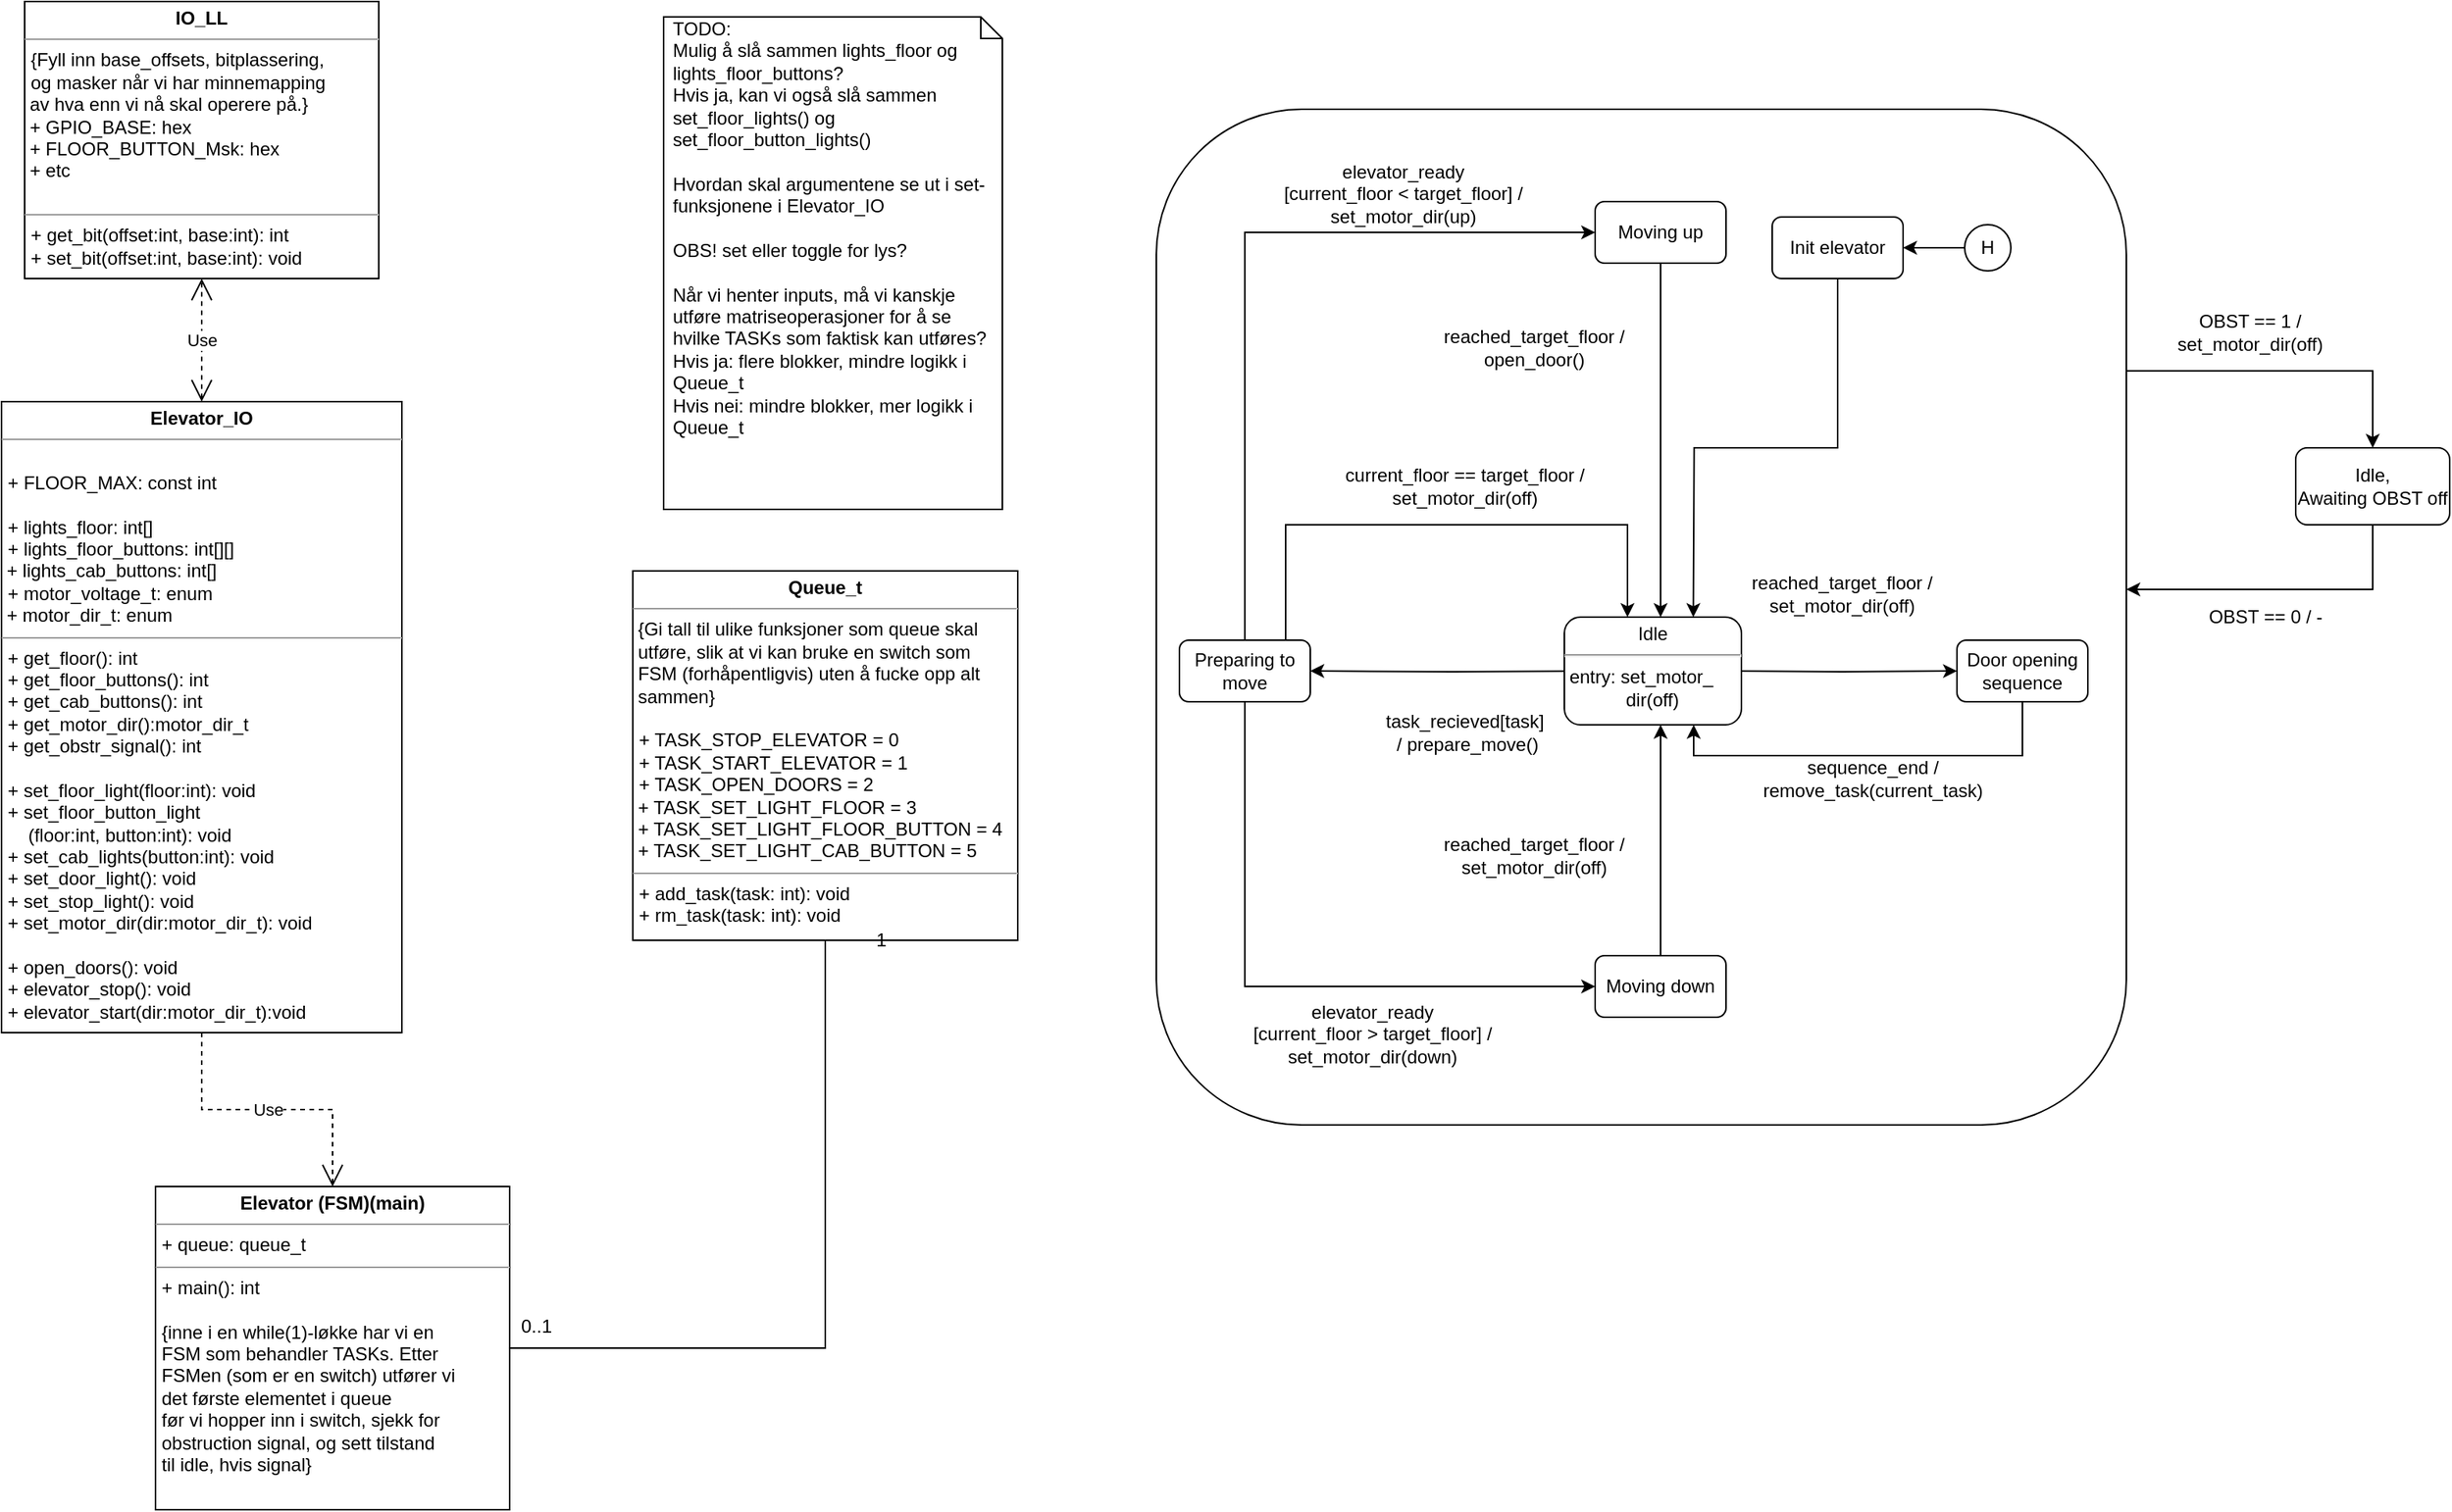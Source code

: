 <mxfile version="12.6.2" type="github"><diagram name="Page-1" id="c4acf3e9-155e-7222-9cf6-157b1a14988f"><mxGraphModel dx="1360" dy="765" grid="1" gridSize="10" guides="1" tooltips="1" connect="1" arrows="1" fold="1" page="1" pageScale="1" pageWidth="850" pageHeight="1100" background="#ffffff" math="0" shadow="0"><root><mxCell id="0"/><mxCell id="1" parent="0"/><mxCell id="We6MQ3kwqQ-1xuDOWMcz-102" value="" style="rounded=1;whiteSpace=wrap;html=1;shadow=0;glass=0;comic=0;" vertex="1" parent="1"><mxGeometry x="840" y="100" width="630" height="660" as="geometry"/></mxCell><mxCell id="5d2195bd80daf111-18" value="&lt;p style=&quot;margin: 0px ; margin-top: 4px ; text-align: center&quot;&gt;&lt;b&gt;Elevator_IO&lt;/b&gt;&lt;/p&gt;&lt;hr size=&quot;1&quot;&gt;&lt;br&gt;&lt;p style=&quot;margin: 0px ; margin-left: 4px&quot;&gt;+ FLOOR_MAX: const int&lt;/p&gt;&lt;p style=&quot;margin: 0px ; margin-left: 4px&quot;&gt;&lt;br&gt;&lt;/p&gt;&lt;p style=&quot;margin: 0px ; margin-left: 4px&quot;&gt;+ lights_floor: int[]&lt;/p&gt;&lt;p style=&quot;margin: 0px ; margin-left: 4px&quot;&gt;+ lights_floor_buttons: int[][]&lt;/p&gt;&amp;nbsp;+ lights_cab_buttons: int[]&lt;br&gt;&lt;p style=&quot;margin: 0px ; margin-left: 4px&quot;&gt;+ motor_voltage_t: enum&lt;/p&gt;&amp;nbsp;+ motor_dir_t: enum&lt;hr size=&quot;1&quot;&gt;&lt;p style=&quot;margin: 0px ; margin-left: 4px&quot;&gt;+ get_floor(): int&lt;/p&gt;&lt;p style=&quot;margin: 0px ; margin-left: 4px&quot;&gt;+ get_floor_buttons(): int&lt;/p&gt;&lt;p style=&quot;margin: 0px ; margin-left: 4px&quot;&gt;+ get_cab_buttons(): int&lt;br&gt;&lt;/p&gt;&lt;p style=&quot;margin: 0px ; margin-left: 4px&quot;&gt;+ get_motor_dir():motor_dir_t&lt;/p&gt;&lt;p style=&quot;margin: 0px ; margin-left: 4px&quot;&gt;+ get_obstr_signal(): int&lt;/p&gt;&lt;p style=&quot;margin: 0px ; margin-left: 4px&quot;&gt;&lt;br&gt;&lt;/p&gt;&lt;p style=&quot;margin: 0px ; margin-left: 4px&quot;&gt;+ set_floor_light(floor:int): void&lt;/p&gt;&lt;p style=&quot;margin: 0px ; margin-left: 4px&quot;&gt;+ set_floor_button_light&lt;/p&gt;&lt;p style=&quot;margin: 0px ; margin-left: 4px&quot;&gt;&amp;nbsp;&amp;nbsp;&amp;nbsp; (floor:int, button:int): void&lt;/p&gt;&lt;p style=&quot;margin: 0px ; margin-left: 4px&quot;&gt;+ set_cab_lights(button:int): void&lt;/p&gt;&lt;p style=&quot;margin: 0px ; margin-left: 4px&quot;&gt;+ set_door_light(): void&lt;/p&gt;&lt;p style=&quot;margin: 0px ; margin-left: 4px&quot;&gt;+ set_stop_light(): void&lt;/p&gt;&lt;p style=&quot;margin: 0px ; margin-left: 4px&quot;&gt;+ set_motor_dir(dir:motor_dir_t): void&lt;br&gt;&lt;/p&gt;&lt;p style=&quot;margin: 0px ; margin-left: 4px&quot;&gt;&lt;br&gt;&lt;/p&gt;&lt;p style=&quot;margin: 0px ; margin-left: 4px&quot;&gt;+ open_doors(): void&lt;/p&gt;&lt;p style=&quot;margin: 0px ; margin-left: 4px&quot;&gt;+ elevator_stop(): void&lt;/p&gt;&lt;p style=&quot;margin: 0px ; margin-left: 4px&quot;&gt;+ elevator_start(dir:motor_dir_t):void&lt;br&gt;&lt;/p&gt;" style="verticalAlign=top;align=left;overflow=fill;fontSize=12;fontFamily=Helvetica;html=1;rounded=0;shadow=0;comic=0;labelBackgroundColor=none;strokeWidth=1" parent="1" vertex="1"><mxGeometry x="90" y="290" width="260" height="410" as="geometry"/></mxCell><mxCell id="rIhJGZzGCQhaWJp5LzbU-6" value="&lt;p style=&quot;margin: 0px ; margin-top: 4px ; text-align: center&quot;&gt;&lt;b&gt;IO_LL&lt;br&gt;&lt;/b&gt;&lt;/p&gt;&lt;hr size=&quot;1&quot;&gt;&lt;p style=&quot;margin: 0px ; margin-left: 4px&quot;&gt;{Fyll inn base_offsets, bitplassering,&lt;/p&gt;&lt;p style=&quot;margin: 0px ; margin-left: 4px&quot;&gt;og masker når vi har minnemapping&lt;/p&gt;&lt;div&gt;&amp;nbsp;av hva enn vi nå skal operere på.}&lt;/div&gt;&lt;div&gt;&amp;nbsp;+ GPIO_BASE: hex&lt;br&gt;&lt;/div&gt;&lt;div&gt;&amp;nbsp;+ FLOOR_BUTTON_Msk: hex&lt;br&gt;&lt;/div&gt;&lt;div&gt;&amp;nbsp;+ etc &lt;br&gt;&lt;/div&gt;&lt;div&gt;&lt;br&gt;&lt;/div&gt;&lt;hr size=&quot;1&quot;&gt;&lt;p style=&quot;margin: 0px ; margin-left: 4px&quot;&gt;+ get_bit(offset:int, base:int): int&lt;/p&gt;&lt;p style=&quot;margin: 0px ; margin-left: 4px&quot;&gt;+ set_bit(offset:int, base:int): void&lt;/p&gt;&lt;p style=&quot;margin: 0px ; margin-left: 4px&quot;&gt;&lt;br&gt;&lt;/p&gt;" style="verticalAlign=top;align=left;overflow=fill;fontSize=12;fontFamily=Helvetica;html=1;rounded=0;shadow=0;comic=0;labelBackgroundColor=none;strokeWidth=1" parent="1" vertex="1"><mxGeometry x="105" y="30" width="230" height="180" as="geometry"/></mxCell><mxCell id="rIhJGZzGCQhaWJp5LzbU-28" value="&lt;p style=&quot;margin: 0px ; margin-top: 4px ; text-align: center&quot;&gt;&lt;b&gt;Elevator (FSM)(main)&lt;br&gt;&lt;/b&gt;&lt;/p&gt;&lt;hr size=&quot;1&quot;&gt;&lt;p style=&quot;margin: 0px ; margin-left: 4px&quot;&gt;+ queue: queue_t&lt;br&gt;&lt;/p&gt;&lt;hr size=&quot;1&quot;&gt;&lt;p style=&quot;margin: 0px ; margin-left: 4px&quot;&gt;+ main(): int&lt;/p&gt;&lt;p style=&quot;margin: 0px ; margin-left: 4px&quot;&gt;&lt;br&gt;&lt;/p&gt;&lt;p style=&quot;margin: 0px ; margin-left: 4px&quot;&gt;{inne i en while(1)-løkke har vi en&lt;/p&gt;&lt;p style=&quot;margin: 0px ; margin-left: 4px&quot;&gt;FSM som behandler TASKs. Etter&lt;/p&gt;&lt;p style=&quot;margin: 0px ; margin-left: 4px&quot;&gt;FSMen (som er en switch) utfører vi&lt;/p&gt;&lt;p style=&quot;margin: 0px ; margin-left: 4px&quot;&gt;det første elementet i queue&lt;/p&gt;&lt;p style=&quot;margin: 0px ; margin-left: 4px&quot;&gt;før vi hopper inn i switch, sjekk for&lt;/p&gt;&lt;p style=&quot;margin: 0px ; margin-left: 4px&quot;&gt;obstruction signal, og sett tilstand&lt;/p&gt;&lt;p style=&quot;margin: 0px ; margin-left: 4px&quot;&gt;til idle, hvis signal}&lt;br&gt;&lt;/p&gt;&lt;p style=&quot;margin: 0px ; margin-left: 4px&quot;&gt;&lt;br&gt;&lt;/p&gt;&lt;p style=&quot;margin: 0px ; margin-left: 4px&quot;&gt;&lt;br&gt;&lt;/p&gt;" style="verticalAlign=top;align=left;overflow=fill;fontSize=12;fontFamily=Helvetica;html=1;rounded=0;shadow=0;comic=0;labelBackgroundColor=none;strokeWidth=1" parent="1" vertex="1"><mxGeometry x="190" y="800" width="230" height="210" as="geometry"/></mxCell><mxCell id="rIhJGZzGCQhaWJp5LzbU-29" value="&lt;p style=&quot;margin: 0px ; margin-top: 4px ; text-align: center&quot;&gt;&lt;b&gt;Queue_t&lt;br&gt;&lt;/b&gt;&lt;/p&gt;&lt;hr size=&quot;1&quot;&gt;&lt;div&gt;&amp;nbsp;{Gi tall til ulike funksjoner som queue skal&lt;/div&gt;&lt;div&gt;&amp;nbsp;utføre, slik at vi kan bruke en switch som&lt;/div&gt;&lt;div&gt;&amp;nbsp;FSM (forhåpentligvis) uten å fucke opp alt&lt;/div&gt;&lt;div&gt;&amp;nbsp;sammen}&lt;/div&gt;&lt;p style=&quot;margin: 0px ; margin-left: 4px&quot;&gt;&lt;br&gt;&lt;/p&gt;&lt;p style=&quot;margin: 0px ; margin-left: 4px&quot;&gt;+ TASK_STOP_ELEVATOR = 0&lt;br&gt;&lt;/p&gt;&lt;p style=&quot;margin: 0px ; margin-left: 4px&quot;&gt;+ TASK_START_ELEVATOR = 1&lt;br&gt;&lt;/p&gt;&lt;p style=&quot;margin: 0px ; margin-left: 4px&quot;&gt;+ TASK_OPEN_DOORS = 2&lt;br&gt;&lt;/p&gt;&lt;div&gt;&amp;nbsp;+ TASK_SET_LIGHT_FLOOR = 3&lt;br&gt;&lt;/div&gt;&lt;div&gt;&amp;nbsp;+ TASK_SET_LIGHT_FLOOR_BUTTON = 4&lt;br&gt;&lt;/div&gt;&lt;div&gt;&amp;nbsp;+ TASK_SET_LIGHT_CAB_BUTTON = 5&lt;br&gt;&lt;/div&gt;&lt;hr size=&quot;1&quot;&gt;&lt;p style=&quot;margin: 0px ; margin-left: 4px&quot;&gt;+ add_task(task: int): void&lt;/p&gt;&lt;p style=&quot;margin: 0px ; margin-left: 4px&quot;&gt;+ rm_task(task: int): void&lt;/p&gt;&lt;p style=&quot;margin: 0px ; margin-left: 4px&quot;&gt;&lt;br&gt;&lt;/p&gt;" style="verticalAlign=top;align=left;overflow=fill;fontSize=12;fontFamily=Helvetica;html=1;rounded=0;shadow=0;comic=0;labelBackgroundColor=none;strokeWidth=1" parent="1" vertex="1"><mxGeometry x="500" y="400" width="250" height="240" as="geometry"/></mxCell><mxCell id="E3FCNjhZ2y0T8DLhMkyU-29" value="Use" style="endArrow=open;endSize=12;dashed=1;html=1;exitX=0.5;exitY=1;exitDx=0;exitDy=0;entryX=0.5;entryY=0;entryDx=0;entryDy=0;rounded=0;startArrow=none;startFill=0;" parent="1" source="5d2195bd80daf111-18" target="rIhJGZzGCQhaWJp5LzbU-28" edge="1"><mxGeometry width="160" relative="1" as="geometry"><mxPoint x="90" y="1030" as="sourcePoint"/><mxPoint x="250" y="1030" as="targetPoint"/><Array as="points"><mxPoint x="220" y="750"/><mxPoint x="305" y="750"/></Array></mxGeometry></mxCell><mxCell id="E3FCNjhZ2y0T8DLhMkyU-30" value="" style="endArrow=none;endSize=12;html=1;exitX=0.5;exitY=1;exitDx=0;exitDy=0;entryX=1;entryY=0.5;entryDx=0;entryDy=0;rounded=0;endFill=0;" parent="1" source="rIhJGZzGCQhaWJp5LzbU-29" target="rIhJGZzGCQhaWJp5LzbU-28" edge="1"><mxGeometry x="0.5" width="160" relative="1" as="geometry"><mxPoint x="90" y="1030" as="sourcePoint"/><mxPoint x="250" y="1030" as="targetPoint"/><Array as="points"><mxPoint x="625" y="905"/></Array><mxPoint as="offset"/></mxGeometry></mxCell><mxCell id="E3FCNjhZ2y0T8DLhMkyU-36" value="Use" style="endArrow=open;endSize=12;dashed=1;html=1;strokeWidth=1;entryX=0.5;entryY=1;entryDx=0;entryDy=0;exitX=0.5;exitY=0;exitDx=0;exitDy=0;startArrow=open;startSize=12;startFill=0;rounded=0;" parent="1" source="5d2195bd80daf111-18" target="rIhJGZzGCQhaWJp5LzbU-6" edge="1"><mxGeometry width="160" relative="1" as="geometry"><mxPoint x="90" y="1030" as="sourcePoint"/><mxPoint x="250" y="1030" as="targetPoint"/></mxGeometry></mxCell><mxCell id="E3FCNjhZ2y0T8DLhMkyU-37" value="&lt;p style=&quot;margin: 0px ; margin-left: 4px&quot;&gt;TODO:&lt;/p&gt;&lt;p style=&quot;margin: 0px ; margin-left: 4px&quot;&gt;Mulig å slå sammen lights_floor og lights_floor_buttons?&lt;/p&gt;&lt;p style=&quot;margin: 0px ; margin-left: 4px&quot;&gt;Hvis ja, kan vi også slå sammen set_floor_lights() og set_floor_button_lights()&lt;/p&gt;&lt;p style=&quot;margin: 0px ; margin-left: 4px&quot;&gt;&lt;br&gt;&lt;/p&gt;&lt;p style=&quot;margin: 0px ; margin-left: 4px&quot;&gt;Hvordan skal argumentene se ut i set-funksjonene i Elevator_IO&lt;/p&gt;&lt;p style=&quot;margin: 0px ; margin-left: 4px&quot;&gt;&lt;br&gt;&lt;/p&gt;&lt;p style=&quot;margin: 0px ; margin-left: 4px&quot;&gt;OBS! set eller toggle for lys?&lt;/p&gt;&lt;p style=&quot;margin: 0px ; margin-left: 4px&quot;&gt;&lt;br&gt;&lt;/p&gt;&lt;p style=&quot;margin: 0px ; margin-left: 4px&quot;&gt;Når vi henter inputs, må vi kanskje&lt;/p&gt;&lt;p style=&quot;margin: 0px ; margin-left: 4px&quot;&gt;utføre matriseoperasjoner for å se&lt;/p&gt;&lt;p style=&quot;margin: 0px ; margin-left: 4px&quot;&gt;hvilke TASKs som faktisk kan utføres?&lt;br&gt;&lt;/p&gt;&lt;p style=&quot;margin: 0px ; margin-left: 4px&quot;&gt;Hvis ja: flere blokker, mindre logikk i Queue_t&lt;/p&gt;&lt;p style=&quot;margin: 0px ; margin-left: 4px&quot;&gt;Hvis nei: mindre blokker, mer logikk i Queue_t&lt;br&gt;&lt;/p&gt;" style="shape=note;whiteSpace=wrap;html=1;size=14;verticalAlign=top;align=left;spacingTop=-6;" parent="1" vertex="1"><mxGeometry x="520" y="40" width="220" height="320" as="geometry"/></mxCell><mxCell id="E3FCNjhZ2y0T8DLhMkyU-40" value="0..1" style="text;html=1;align=center;verticalAlign=middle;resizable=0;points=[];autosize=1;" parent="1" vertex="1"><mxGeometry x="417" y="881" width="40" height="20" as="geometry"/></mxCell><mxCell id="E3FCNjhZ2y0T8DLhMkyU-41" value="1" style="text;html=1;align=center;verticalAlign=middle;resizable=0;points=[];autosize=1;" parent="1" vertex="1"><mxGeometry x="651" y="630" width="20" height="20" as="geometry"/></mxCell><mxCell id="Fhqkq1UOQx8cXXpCBCW_-116" style="edgeStyle=orthogonalEdgeStyle;curved=1;orthogonalLoop=1;jettySize=auto;html=1;entryX=0;entryY=0.5;entryDx=0;entryDy=0;startArrow=none;startFill=0;endArrow=classic;endFill=1;exitX=0;exitY=0.5;exitDx=0;exitDy=0;" parent="1" target="Fhqkq1UOQx8cXXpCBCW_-106" edge="1"><mxGeometry relative="1" as="geometry"><Array as="points"><mxPoint x="870" y="705"/><mxPoint x="870" y="205"/></Array><mxPoint x="920" y="705" as="sourcePoint"/></mxGeometry></mxCell><mxCell id="Fhqkq1UOQx8cXXpCBCW_-125" style="edgeStyle=orthogonalEdgeStyle;curved=1;orthogonalLoop=1;jettySize=auto;html=1;exitX=1;exitY=1;exitDx=0;exitDy=0;entryX=1;entryY=0.5;entryDx=0;entryDy=0;startArrow=none;startFill=0;endArrow=classic;endFill=1;" parent="1" source="Fhqkq1UOQx8cXXpCBCW_-37" edge="1"><mxGeometry relative="1" as="geometry"><Array as="points"><mxPoint x="1269" y="765"/><mxPoint x="1670" y="765"/><mxPoint x="1670" y="205"/></Array><mxPoint x="1300" y="205" as="targetPoint"/></mxGeometry></mxCell><mxCell id="We6MQ3kwqQ-1xuDOWMcz-8" style="edgeStyle=orthogonalEdgeStyle;rounded=0;orthogonalLoop=1;jettySize=auto;html=1;entryX=0.5;entryY=0;entryDx=0;entryDy=0;exitX=1;exitY=0.267;exitDx=0;exitDy=0;exitPerimeter=0;" edge="1" parent="1" source="We6MQ3kwqQ-1xuDOWMcz-102" target="We6MQ3kwqQ-1xuDOWMcz-3"><mxGeometry relative="1" as="geometry"><mxPoint x="1510" y="270" as="sourcePoint"/><Array as="points"><mxPoint x="1470" y="270"/><mxPoint x="1630" y="270"/></Array></mxGeometry></mxCell><mxCell id="We6MQ3kwqQ-1xuDOWMcz-7" style="edgeStyle=orthogonalEdgeStyle;rounded=0;orthogonalLoop=1;jettySize=auto;html=1;exitX=0.5;exitY=1;exitDx=0;exitDy=0;" edge="1" parent="1" source="We6MQ3kwqQ-1xuDOWMcz-3" target="We6MQ3kwqQ-1xuDOWMcz-102"><mxGeometry relative="1" as="geometry"><mxPoint x="1610" y="412" as="targetPoint"/><Array as="points"><mxPoint x="1630" y="412"/></Array></mxGeometry></mxCell><mxCell id="We6MQ3kwqQ-1xuDOWMcz-3" value="&lt;div&gt;Idle,&lt;br&gt;&lt;/div&gt;&lt;div&gt;Awaiting OBST off&lt;/div&gt;" style="rounded=1;whiteSpace=wrap;html=1;" vertex="1" parent="1"><mxGeometry x="1580" y="320" width="100" height="50" as="geometry"/></mxCell><mxCell id="We6MQ3kwqQ-1xuDOWMcz-5" value="&lt;div&gt;OBST == 1 /&lt;/div&gt;&lt;div&gt;set_motor_dir(off)&lt;/div&gt;" style="text;html=1;align=center;verticalAlign=middle;resizable=0;points=[];autosize=1;" vertex="1" parent="1"><mxGeometry x="1490" y="230" width="120" height="30" as="geometry"/></mxCell><mxCell id="We6MQ3kwqQ-1xuDOWMcz-9" value="OBST == 0 / -" style="text;html=1;align=center;verticalAlign=middle;resizable=0;points=[];autosize=1;" vertex="1" parent="1"><mxGeometry x="1510" y="420" width="100" height="20" as="geometry"/></mxCell><mxCell id="We6MQ3kwqQ-1xuDOWMcz-77" style="edgeStyle=orthogonalEdgeStyle;rounded=0;orthogonalLoop=1;jettySize=auto;html=1;exitX=0;exitY=0.5;exitDx=0;exitDy=0;entryX=1;entryY=0.5;entryDx=0;entryDy=0;" edge="1" parent="1" source="We6MQ3kwqQ-1xuDOWMcz-78" target="We6MQ3kwqQ-1xuDOWMcz-91"><mxGeometry relative="1" as="geometry"/></mxCell><mxCell id="We6MQ3kwqQ-1xuDOWMcz-78" value="H" style="ellipse;whiteSpace=wrap;html=1;aspect=fixed;" vertex="1" parent="1"><mxGeometry x="1365" y="175" width="30" height="30" as="geometry"/></mxCell><mxCell id="We6MQ3kwqQ-1xuDOWMcz-79" value="" style="edgeStyle=orthogonalEdgeStyle;rounded=0;orthogonalLoop=1;jettySize=auto;html=1;" edge="1" parent="1" target="We6MQ3kwqQ-1xuDOWMcz-87"><mxGeometry relative="1" as="geometry"><mxPoint x="1210" y="465" as="sourcePoint"/></mxGeometry></mxCell><mxCell id="We6MQ3kwqQ-1xuDOWMcz-80" value="" style="edgeStyle=orthogonalEdgeStyle;rounded=0;orthogonalLoop=1;jettySize=auto;html=1;" edge="1" parent="1" target="We6MQ3kwqQ-1xuDOWMcz-85"><mxGeometry relative="1" as="geometry"><mxPoint x="1125" y="465" as="sourcePoint"/></mxGeometry></mxCell><mxCell id="We6MQ3kwqQ-1xuDOWMcz-82" style="edgeStyle=orthogonalEdgeStyle;rounded=0;orthogonalLoop=1;jettySize=auto;html=1;exitX=0.5;exitY=0;exitDx=0;exitDy=0;entryX=0;entryY=0.5;entryDx=0;entryDy=0;" edge="1" parent="1" source="We6MQ3kwqQ-1xuDOWMcz-85" target="We6MQ3kwqQ-1xuDOWMcz-89"><mxGeometry relative="1" as="geometry"/></mxCell><mxCell id="We6MQ3kwqQ-1xuDOWMcz-83" style="edgeStyle=orthogonalEdgeStyle;rounded=0;orthogonalLoop=1;jettySize=auto;html=1;exitX=0.5;exitY=1;exitDx=0;exitDy=0;entryX=0;entryY=0.5;entryDx=0;entryDy=0;" edge="1" parent="1" source="We6MQ3kwqQ-1xuDOWMcz-85" target="We6MQ3kwqQ-1xuDOWMcz-93"><mxGeometry relative="1" as="geometry"/></mxCell><mxCell id="We6MQ3kwqQ-1xuDOWMcz-84" style="edgeStyle=orthogonalEdgeStyle;rounded=0;orthogonalLoop=1;jettySize=auto;html=1;exitX=0.75;exitY=0;exitDx=0;exitDy=0;entryX=0.25;entryY=0;entryDx=0;entryDy=0;" edge="1" parent="1" source="We6MQ3kwqQ-1xuDOWMcz-85"><mxGeometry relative="1" as="geometry"><Array as="points"><mxPoint x="924" y="370"/><mxPoint x="1146" y="370"/></Array><mxPoint x="1146" y="430" as="targetPoint"/></mxGeometry></mxCell><mxCell id="We6MQ3kwqQ-1xuDOWMcz-85" value="Preparing to move" style="rounded=1;whiteSpace=wrap;html=1;shadow=0;glass=0;comic=0;" vertex="1" parent="1"><mxGeometry x="855" y="445" width="85" height="40" as="geometry"/></mxCell><mxCell id="We6MQ3kwqQ-1xuDOWMcz-86" style="edgeStyle=orthogonalEdgeStyle;rounded=0;orthogonalLoop=1;jettySize=auto;html=1;exitX=0.5;exitY=1;exitDx=0;exitDy=0;entryX=0.75;entryY=1;entryDx=0;entryDy=0;" edge="1" parent="1" source="We6MQ3kwqQ-1xuDOWMcz-87"><mxGeometry relative="1" as="geometry"><Array as="points"><mxPoint x="1403" y="520"/><mxPoint x="1189" y="520"/></Array><mxPoint x="1189" y="500" as="targetPoint"/></mxGeometry></mxCell><mxCell id="We6MQ3kwqQ-1xuDOWMcz-87" value="Door opening sequence" style="rounded=1;whiteSpace=wrap;html=1;shadow=0;glass=0;comic=0;" vertex="1" parent="1"><mxGeometry x="1360" y="445" width="85" height="40" as="geometry"/></mxCell><mxCell id="We6MQ3kwqQ-1xuDOWMcz-88" style="edgeStyle=orthogonalEdgeStyle;rounded=0;orthogonalLoop=1;jettySize=auto;html=1;exitX=0.5;exitY=1;exitDx=0;exitDy=0;" edge="1" parent="1" source="We6MQ3kwqQ-1xuDOWMcz-89"><mxGeometry relative="1" as="geometry"><mxPoint x="1167.5" y="430" as="targetPoint"/></mxGeometry></mxCell><mxCell id="We6MQ3kwqQ-1xuDOWMcz-89" value="Moving up" style="rounded=1;whiteSpace=wrap;html=1;shadow=0;glass=0;comic=0;" vertex="1" parent="1"><mxGeometry x="1125" y="160" width="85" height="40" as="geometry"/></mxCell><mxCell id="We6MQ3kwqQ-1xuDOWMcz-90" style="edgeStyle=orthogonalEdgeStyle;rounded=0;orthogonalLoop=1;jettySize=auto;html=1;exitX=0.5;exitY=1;exitDx=0;exitDy=0;entryX=0.75;entryY=0;entryDx=0;entryDy=0;" edge="1" parent="1" source="We6MQ3kwqQ-1xuDOWMcz-91"><mxGeometry relative="1" as="geometry"><mxPoint x="1188.75" y="430" as="targetPoint"/></mxGeometry></mxCell><mxCell id="We6MQ3kwqQ-1xuDOWMcz-91" value="Init elevator" style="rounded=1;whiteSpace=wrap;html=1;shadow=0;glass=0;comic=0;" vertex="1" parent="1"><mxGeometry x="1240" y="170" width="85" height="40" as="geometry"/></mxCell><mxCell id="We6MQ3kwqQ-1xuDOWMcz-92" style="edgeStyle=orthogonalEdgeStyle;rounded=0;orthogonalLoop=1;jettySize=auto;html=1;exitX=0.5;exitY=0;exitDx=0;exitDy=0;entryX=0.5;entryY=1;entryDx=0;entryDy=0;" edge="1" parent="1" source="We6MQ3kwqQ-1xuDOWMcz-93"><mxGeometry relative="1" as="geometry"><mxPoint x="1167.5" y="500" as="targetPoint"/></mxGeometry></mxCell><mxCell id="We6MQ3kwqQ-1xuDOWMcz-93" value="Moving down" style="rounded=1;whiteSpace=wrap;html=1;shadow=0;glass=0;comic=0;" vertex="1" parent="1"><mxGeometry x="1125" y="650" width="85" height="40" as="geometry"/></mxCell><mxCell id="We6MQ3kwqQ-1xuDOWMcz-94" value="&lt;div&gt;reached_target_floor /&lt;/div&gt;&lt;div&gt;set_motor_dir(off)&lt;br&gt; &lt;/div&gt;" style="text;html=1;align=center;verticalAlign=middle;resizable=0;points=[];autosize=1;" vertex="1" parent="1"><mxGeometry x="1010" y="570" width="150" height="30" as="geometry"/></mxCell><mxCell id="We6MQ3kwqQ-1xuDOWMcz-95" value="&lt;div&gt;reached_target_floor / &lt;br&gt;&lt;/div&gt;&lt;div&gt;open_door()&lt;br&gt;&lt;/div&gt;" style="text;html=1;align=center;verticalAlign=middle;resizable=0;points=[];autosize=1;" vertex="1" parent="1"><mxGeometry x="1010" y="240" width="150" height="30" as="geometry"/></mxCell><mxCell id="We6MQ3kwqQ-1xuDOWMcz-96" value="&lt;div&gt;task_recieved[task]&lt;/div&gt;&amp;nbsp;/ prepare_move()" style="text;html=1;align=center;verticalAlign=middle;resizable=0;points=[];autosize=1;" vertex="1" parent="1"><mxGeometry x="975" y="490" width="130" height="30" as="geometry"/></mxCell><mxCell id="We6MQ3kwqQ-1xuDOWMcz-97" value="&lt;div&gt;reached_target_floor /&lt;/div&gt;&lt;div&gt;set_motor_dir(off)&lt;br&gt; &lt;/div&gt;" style="text;html=1;align=center;verticalAlign=middle;resizable=0;points=[];autosize=1;" vertex="1" parent="1"><mxGeometry x="1210" y="400" width="150" height="30" as="geometry"/></mxCell><mxCell id="We6MQ3kwqQ-1xuDOWMcz-98" value="&lt;div&gt;elevator_ready&lt;/div&gt;&lt;div&gt;[current_floor &amp;lt; target_floor] / &lt;br&gt;&lt;/div&gt;&lt;div&gt;set_motor_dir(up)&lt;/div&gt;" style="text;html=1;align=center;verticalAlign=middle;resizable=0;points=[];autosize=1;" vertex="1" parent="1"><mxGeometry x="900" y="130" width="200" height="50" as="geometry"/></mxCell><mxCell id="We6MQ3kwqQ-1xuDOWMcz-99" value="&lt;div&gt;elevator_ready&lt;/div&gt;&lt;div&gt;[current_floor &amp;gt; target_floor] / &lt;br&gt;&lt;/div&gt;&lt;div&gt;set_motor_dir(down)&lt;/div&gt;" style="text;html=1;align=center;verticalAlign=middle;resizable=0;points=[];autosize=1;" vertex="1" parent="1"><mxGeometry x="880" y="676" width="200" height="50" as="geometry"/></mxCell><mxCell id="We6MQ3kwqQ-1xuDOWMcz-100" value="&lt;div&gt;current_floor == target_floor /&lt;/div&gt;&lt;div&gt;set_motor_dir(off)&lt;br&gt;&lt;/div&gt;" style="text;html=1;align=center;verticalAlign=middle;resizable=0;points=[];autosize=1;" vertex="1" parent="1"><mxGeometry x="940" y="330" width="200" height="30" as="geometry"/></mxCell><mxCell id="We6MQ3kwqQ-1xuDOWMcz-101" value="&lt;div&gt;sequence_end /&lt;/div&gt;&lt;div&gt;remove_task(current_task)&lt;br&gt;&lt;/div&gt;" style="text;html=1;align=center;verticalAlign=middle;resizable=0;points=[];autosize=1;" vertex="1" parent="1"><mxGeometry x="1215" y="520" width="180" height="30" as="geometry"/></mxCell><mxCell id="We6MQ3kwqQ-1xuDOWMcz-109" value="&lt;p style=&quot;margin: 4px 0px 0px&quot; align=&quot;center&quot;&gt;Idle&lt;br&gt;&lt;/p&gt;&lt;hr&gt;&lt;div&gt;&amp;nbsp;entry: set_motor_&lt;/div&gt;&lt;div&gt;&amp;nbsp;&amp;nbsp;&amp;nbsp;&amp;nbsp;&amp;nbsp;&amp;nbsp;&amp;nbsp;&amp;nbsp;&amp;nbsp;&amp;nbsp;&amp;nbsp; dir(off)&lt;br&gt;&lt;/div&gt;&lt;div&gt;&lt;br&gt;&lt;br&gt;&lt;/div&gt;" style="verticalAlign=top;align=left;overflow=fill;fontSize=12;fontFamily=Helvetica;html=1;shadow=0;glass=0;comic=0;rounded=1;" vertex="1" parent="1"><mxGeometry x="1105" y="430" width="115" height="70" as="geometry"/></mxCell></root></mxGraphModel></diagram></mxfile>